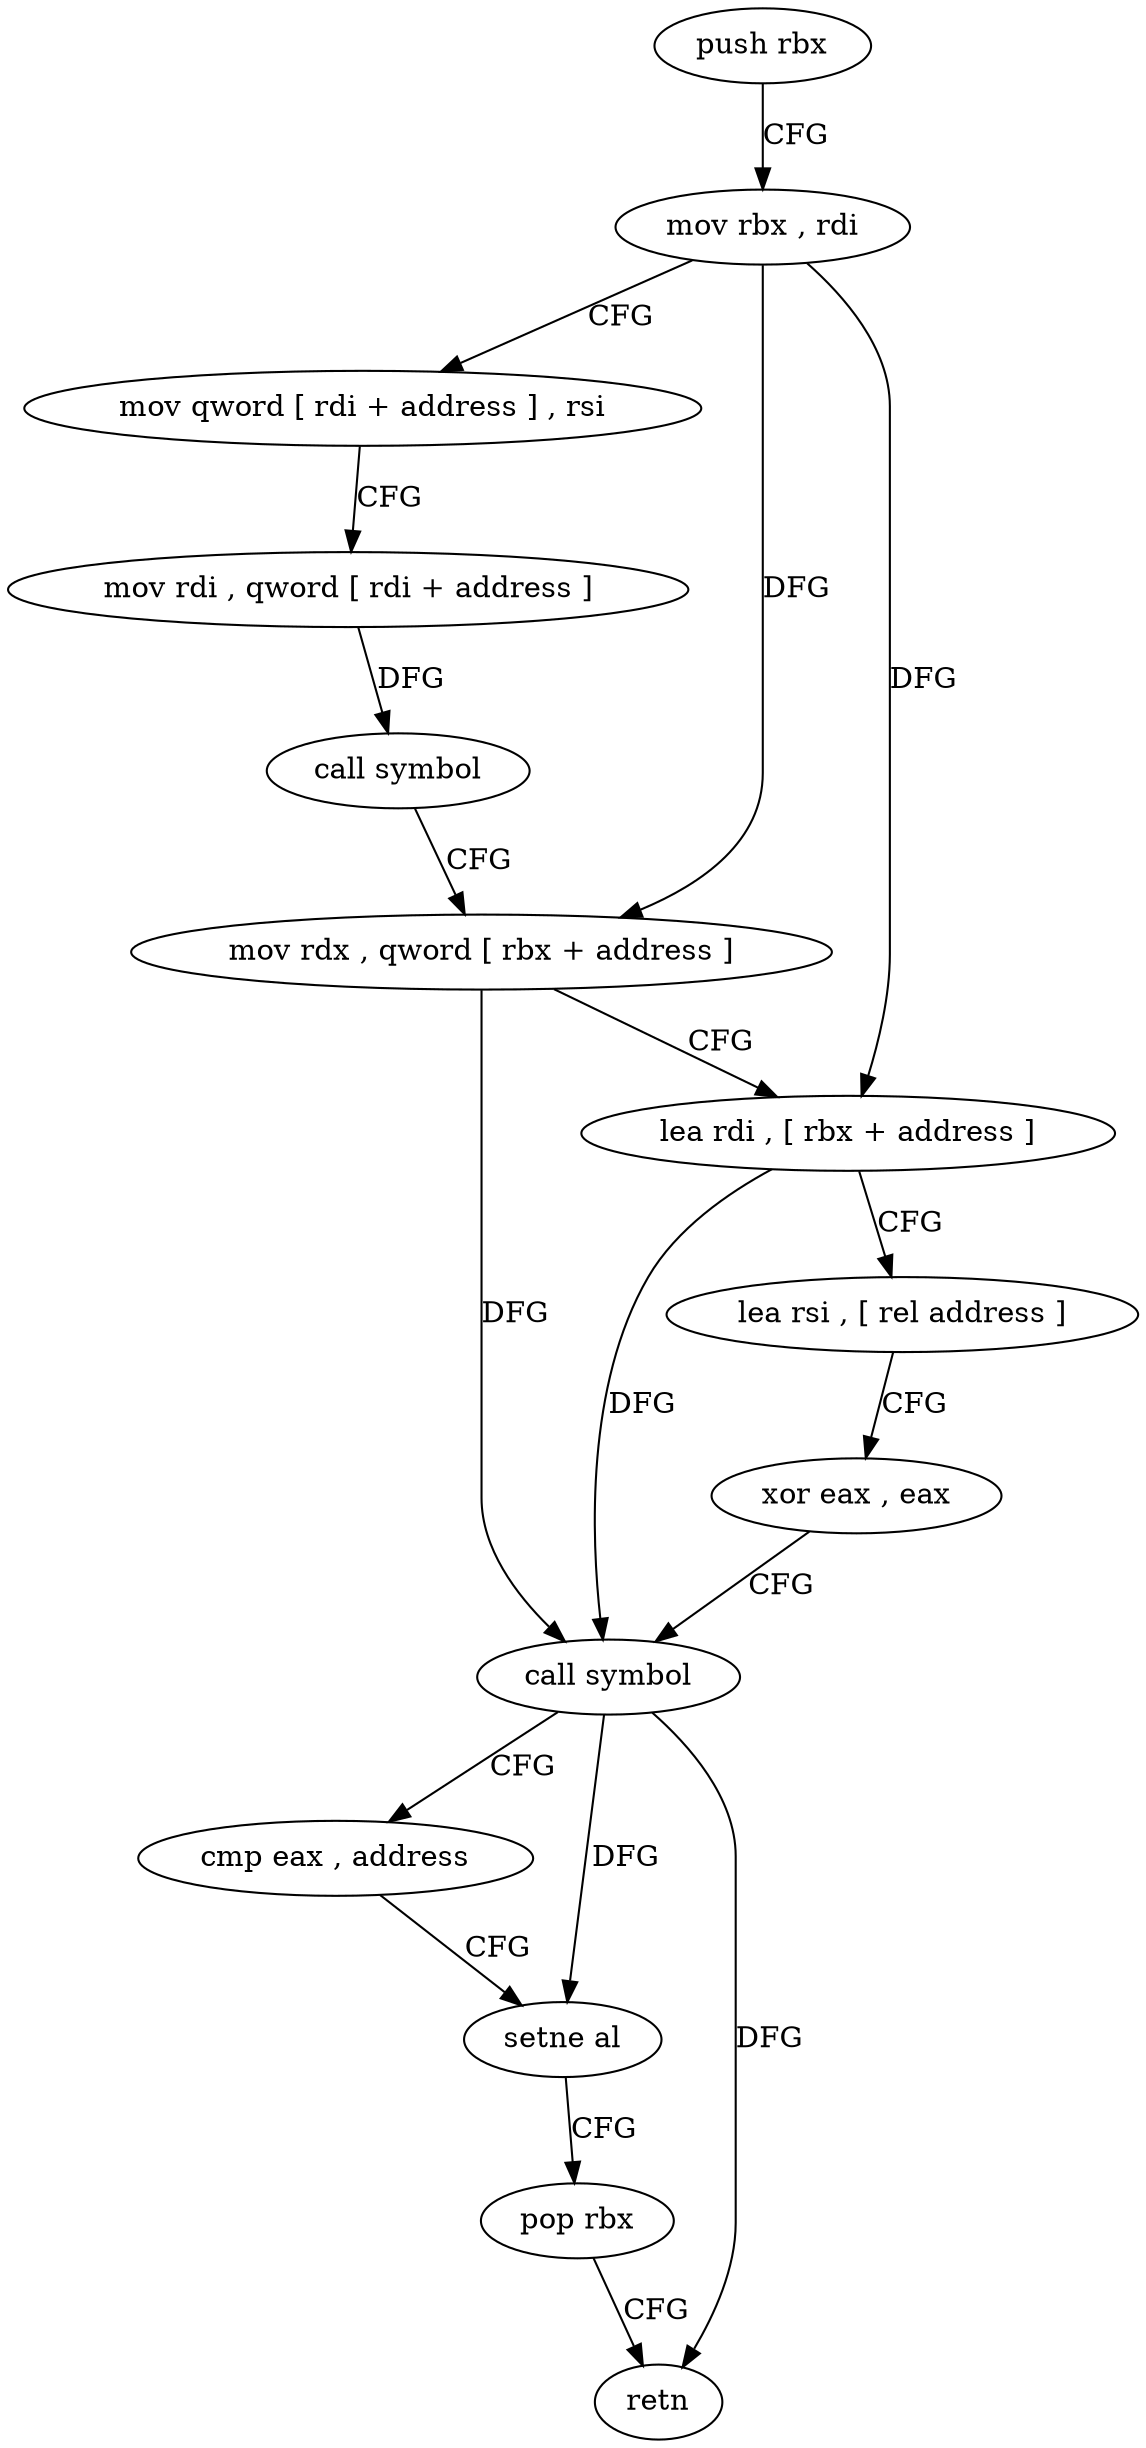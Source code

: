 digraph "func" {
"80416" [label = "push rbx" ]
"80417" [label = "mov rbx , rdi" ]
"80420" [label = "mov qword [ rdi + address ] , rsi" ]
"80424" [label = "mov rdi , qword [ rdi + address ]" ]
"80428" [label = "call symbol" ]
"80433" [label = "mov rdx , qword [ rbx + address ]" ]
"80437" [label = "lea rdi , [ rbx + address ]" ]
"80441" [label = "lea rsi , [ rel address ]" ]
"80448" [label = "xor eax , eax" ]
"80450" [label = "call symbol" ]
"80455" [label = "cmp eax , address" ]
"80458" [label = "setne al" ]
"80461" [label = "pop rbx" ]
"80462" [label = "retn" ]
"80416" -> "80417" [ label = "CFG" ]
"80417" -> "80420" [ label = "CFG" ]
"80417" -> "80433" [ label = "DFG" ]
"80417" -> "80437" [ label = "DFG" ]
"80420" -> "80424" [ label = "CFG" ]
"80424" -> "80428" [ label = "DFG" ]
"80428" -> "80433" [ label = "CFG" ]
"80433" -> "80437" [ label = "CFG" ]
"80433" -> "80450" [ label = "DFG" ]
"80437" -> "80441" [ label = "CFG" ]
"80437" -> "80450" [ label = "DFG" ]
"80441" -> "80448" [ label = "CFG" ]
"80448" -> "80450" [ label = "CFG" ]
"80450" -> "80455" [ label = "CFG" ]
"80450" -> "80458" [ label = "DFG" ]
"80450" -> "80462" [ label = "DFG" ]
"80455" -> "80458" [ label = "CFG" ]
"80458" -> "80461" [ label = "CFG" ]
"80461" -> "80462" [ label = "CFG" ]
}
